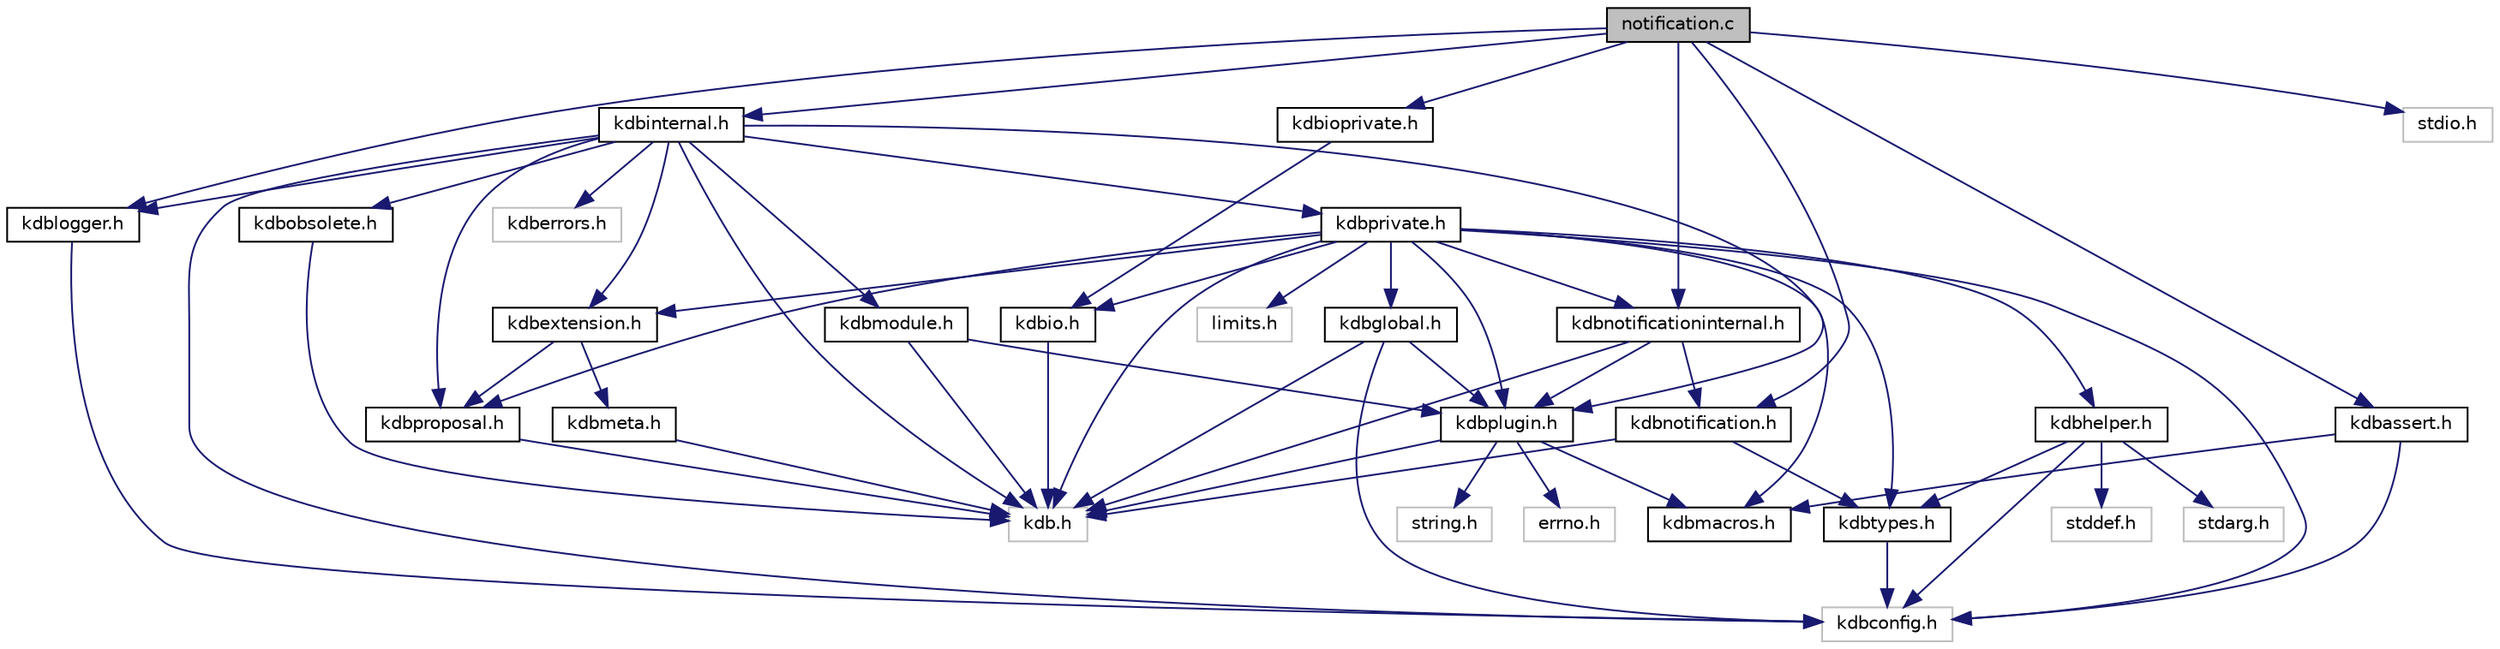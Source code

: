 digraph "notification.c"
{
  edge [fontname="Helvetica",fontsize="10",labelfontname="Helvetica",labelfontsize="10"];
  node [fontname="Helvetica",fontsize="10",shape=record];
  Node0 [label="notification.c",height=0.2,width=0.4,color="black", fillcolor="grey75", style="filled", fontcolor="black"];
  Node0 -> Node1 [color="midnightblue",fontsize="10",style="solid"];
  Node1 [label="kdbassert.h",height=0.2,width=0.4,color="black", fillcolor="white", style="filled",URL="$kdbassert_8h.html",tooltip="Assertions macros. "];
  Node1 -> Node2 [color="midnightblue",fontsize="10",style="solid"];
  Node2 [label="kdbconfig.h",height=0.2,width=0.4,color="grey75", fillcolor="white", style="filled"];
  Node1 -> Node3 [color="midnightblue",fontsize="10",style="solid"];
  Node3 [label="kdbmacros.h",height=0.2,width=0.4,color="black", fillcolor="white", style="filled",URL="$kdbmacros_8h.html",tooltip="Macros by Elektra. "];
  Node0 -> Node4 [color="midnightblue",fontsize="10",style="solid"];
  Node4 [label="kdbinternal.h",height=0.2,width=0.4,color="black", fillcolor="white", style="filled",URL="$kdbinternal_8h.html",tooltip="Includes most internal header files. "];
  Node4 -> Node5 [color="midnightblue",fontsize="10",style="solid"];
  Node5 [label="kdb.h",height=0.2,width=0.4,color="grey75", fillcolor="white", style="filled"];
  Node4 -> Node2 [color="midnightblue",fontsize="10",style="solid"];
  Node4 -> Node6 [color="midnightblue",fontsize="10",style="solid"];
  Node6 [label="kdberrors.h",height=0.2,width=0.4,color="grey75", fillcolor="white", style="filled"];
  Node4 -> Node7 [color="midnightblue",fontsize="10",style="solid"];
  Node7 [label="kdbextension.h",height=0.2,width=0.4,color="black", fillcolor="white", style="filled",URL="$kdbextension_8h.html",tooltip="Extension functionality. "];
  Node7 -> Node8 [color="midnightblue",fontsize="10",style="solid"];
  Node8 [label="kdbmeta.h",height=0.2,width=0.4,color="black", fillcolor="white", style="filled",URL="$kdbmeta_8h.html",tooltip="metadata functions "];
  Node8 -> Node5 [color="midnightblue",fontsize="10",style="solid"];
  Node7 -> Node9 [color="midnightblue",fontsize="10",style="solid"];
  Node9 [label="kdbproposal.h",height=0.2,width=0.4,color="black", fillcolor="white", style="filled",URL="$kdbproposal_8h.html",tooltip="Proposed declarations. "];
  Node9 -> Node5 [color="midnightblue",fontsize="10",style="solid"];
  Node4 -> Node10 [color="midnightblue",fontsize="10",style="solid"];
  Node10 [label="kdblogger.h",height=0.2,width=0.4,color="black", fillcolor="white", style="filled",URL="$kdblogger_8h.html",tooltip="Logger Interface. "];
  Node10 -> Node2 [color="midnightblue",fontsize="10",style="solid"];
  Node4 -> Node11 [color="midnightblue",fontsize="10",style="solid"];
  Node11 [label="kdbmodule.h",height=0.2,width=0.4,color="black", fillcolor="white", style="filled",URL="$kdbmodule_8h.html"];
  Node11 -> Node5 [color="midnightblue",fontsize="10",style="solid"];
  Node11 -> Node12 [color="midnightblue",fontsize="10",style="solid"];
  Node12 [label="kdbplugin.h",height=0.2,width=0.4,color="black", fillcolor="white", style="filled",URL="$kdbplugin_8h.html",tooltip="Methods for plugin programing. "];
  Node12 -> Node5 [color="midnightblue",fontsize="10",style="solid"];
  Node12 -> Node13 [color="midnightblue",fontsize="10",style="solid"];
  Node13 [label="errno.h",height=0.2,width=0.4,color="grey75", fillcolor="white", style="filled"];
  Node12 -> Node3 [color="midnightblue",fontsize="10",style="solid"];
  Node12 -> Node14 [color="midnightblue",fontsize="10",style="solid"];
  Node14 [label="string.h",height=0.2,width=0.4,color="grey75", fillcolor="white", style="filled"];
  Node4 -> Node15 [color="midnightblue",fontsize="10",style="solid"];
  Node15 [label="kdbobsolete.h",height=0.2,width=0.4,color="black", fillcolor="white", style="filled",URL="$kdbobsolete_8h.html",tooltip="Obsolete/Deprecated API. "];
  Node15 -> Node5 [color="midnightblue",fontsize="10",style="solid"];
  Node4 -> Node12 [color="midnightblue",fontsize="10",style="solid"];
  Node4 -> Node16 [color="midnightblue",fontsize="10",style="solid"];
  Node16 [label="kdbprivate.h",height=0.2,width=0.4,color="black", fillcolor="white", style="filled",URL="$kdbprivate_8h.html",tooltip="Private declarations. "];
  Node16 -> Node5 [color="midnightblue",fontsize="10",style="solid"];
  Node16 -> Node2 [color="midnightblue",fontsize="10",style="solid"];
  Node16 -> Node7 [color="midnightblue",fontsize="10",style="solid"];
  Node16 -> Node17 [color="midnightblue",fontsize="10",style="solid"];
  Node17 [label="kdbhelper.h",height=0.2,width=0.4,color="black", fillcolor="white", style="filled",URL="$kdbhelper_8h.html",tooltip="Helper for memory management. "];
  Node17 -> Node2 [color="midnightblue",fontsize="10",style="solid"];
  Node17 -> Node18 [color="midnightblue",fontsize="10",style="solid"];
  Node18 [label="kdbtypes.h",height=0.2,width=0.4,color="black", fillcolor="white", style="filled",URL="$kdbtypes_8h.html",tooltip="Elektra’s data types for C and C++11. "];
  Node18 -> Node2 [color="midnightblue",fontsize="10",style="solid"];
  Node17 -> Node19 [color="midnightblue",fontsize="10",style="solid"];
  Node19 [label="stdarg.h",height=0.2,width=0.4,color="grey75", fillcolor="white", style="filled"];
  Node17 -> Node20 [color="midnightblue",fontsize="10",style="solid"];
  Node20 [label="stddef.h",height=0.2,width=0.4,color="grey75", fillcolor="white", style="filled"];
  Node16 -> Node21 [color="midnightblue",fontsize="10",style="solid"];
  Node21 [label="kdbio.h",height=0.2,width=0.4,color="black", fillcolor="white", style="filled",URL="$kdbio_8h.html",tooltip="Elektra-I/O structures for I/O bindings, plugins and applications. "];
  Node21 -> Node5 [color="midnightblue",fontsize="10",style="solid"];
  Node16 -> Node3 [color="midnightblue",fontsize="10",style="solid"];
  Node16 -> Node22 [color="midnightblue",fontsize="10",style="solid"];
  Node22 [label="kdbnotificationinternal.h",height=0.2,width=0.4,color="black", fillcolor="white", style="filled",URL="$kdbnotificationinternal_8h.html",tooltip="Elektra-Notification structures and declarations for developing notification and transport plugins..."];
  Node22 -> Node5 [color="midnightblue",fontsize="10",style="solid"];
  Node22 -> Node23 [color="midnightblue",fontsize="10",style="solid"];
  Node23 [label="kdbnotification.h",height=0.2,width=0.4,color="black", fillcolor="white", style="filled",URL="$kdbnotification_8h.html",tooltip="Elektra-Notification structures and declarations for application developers. "];
  Node23 -> Node5 [color="midnightblue",fontsize="10",style="solid"];
  Node23 -> Node18 [color="midnightblue",fontsize="10",style="solid"];
  Node22 -> Node12 [color="midnightblue",fontsize="10",style="solid"];
  Node16 -> Node12 [color="midnightblue",fontsize="10",style="solid"];
  Node16 -> Node9 [color="midnightblue",fontsize="10",style="solid"];
  Node16 -> Node18 [color="midnightblue",fontsize="10",style="solid"];
  Node16 -> Node24 [color="midnightblue",fontsize="10",style="solid"];
  Node24 [label="kdbglobal.h",height=0.2,width=0.4,color="black", fillcolor="white", style="filled",URL="$kdbglobal_8h.html",tooltip="Defines for global plugins. "];
  Node24 -> Node5 [color="midnightblue",fontsize="10",style="solid"];
  Node24 -> Node2 [color="midnightblue",fontsize="10",style="solid"];
  Node24 -> Node12 [color="midnightblue",fontsize="10",style="solid"];
  Node16 -> Node25 [color="midnightblue",fontsize="10",style="solid"];
  Node25 [label="limits.h",height=0.2,width=0.4,color="grey75", fillcolor="white", style="filled"];
  Node4 -> Node9 [color="midnightblue",fontsize="10",style="solid"];
  Node0 -> Node26 [color="midnightblue",fontsize="10",style="solid"];
  Node26 [label="kdbioprivate.h",height=0.2,width=0.4,color="black", fillcolor="white", style="filled",URL="$kdbioprivate_8h.html",tooltip="Private Elektra-IO structures for I/O bindings, plugins and applications. "];
  Node26 -> Node21 [color="midnightblue",fontsize="10",style="solid"];
  Node0 -> Node10 [color="midnightblue",fontsize="10",style="solid"];
  Node0 -> Node23 [color="midnightblue",fontsize="10",style="solid"];
  Node0 -> Node22 [color="midnightblue",fontsize="10",style="solid"];
  Node0 -> Node27 [color="midnightblue",fontsize="10",style="solid"];
  Node27 [label="stdio.h",height=0.2,width=0.4,color="grey75", fillcolor="white", style="filled"];
}
